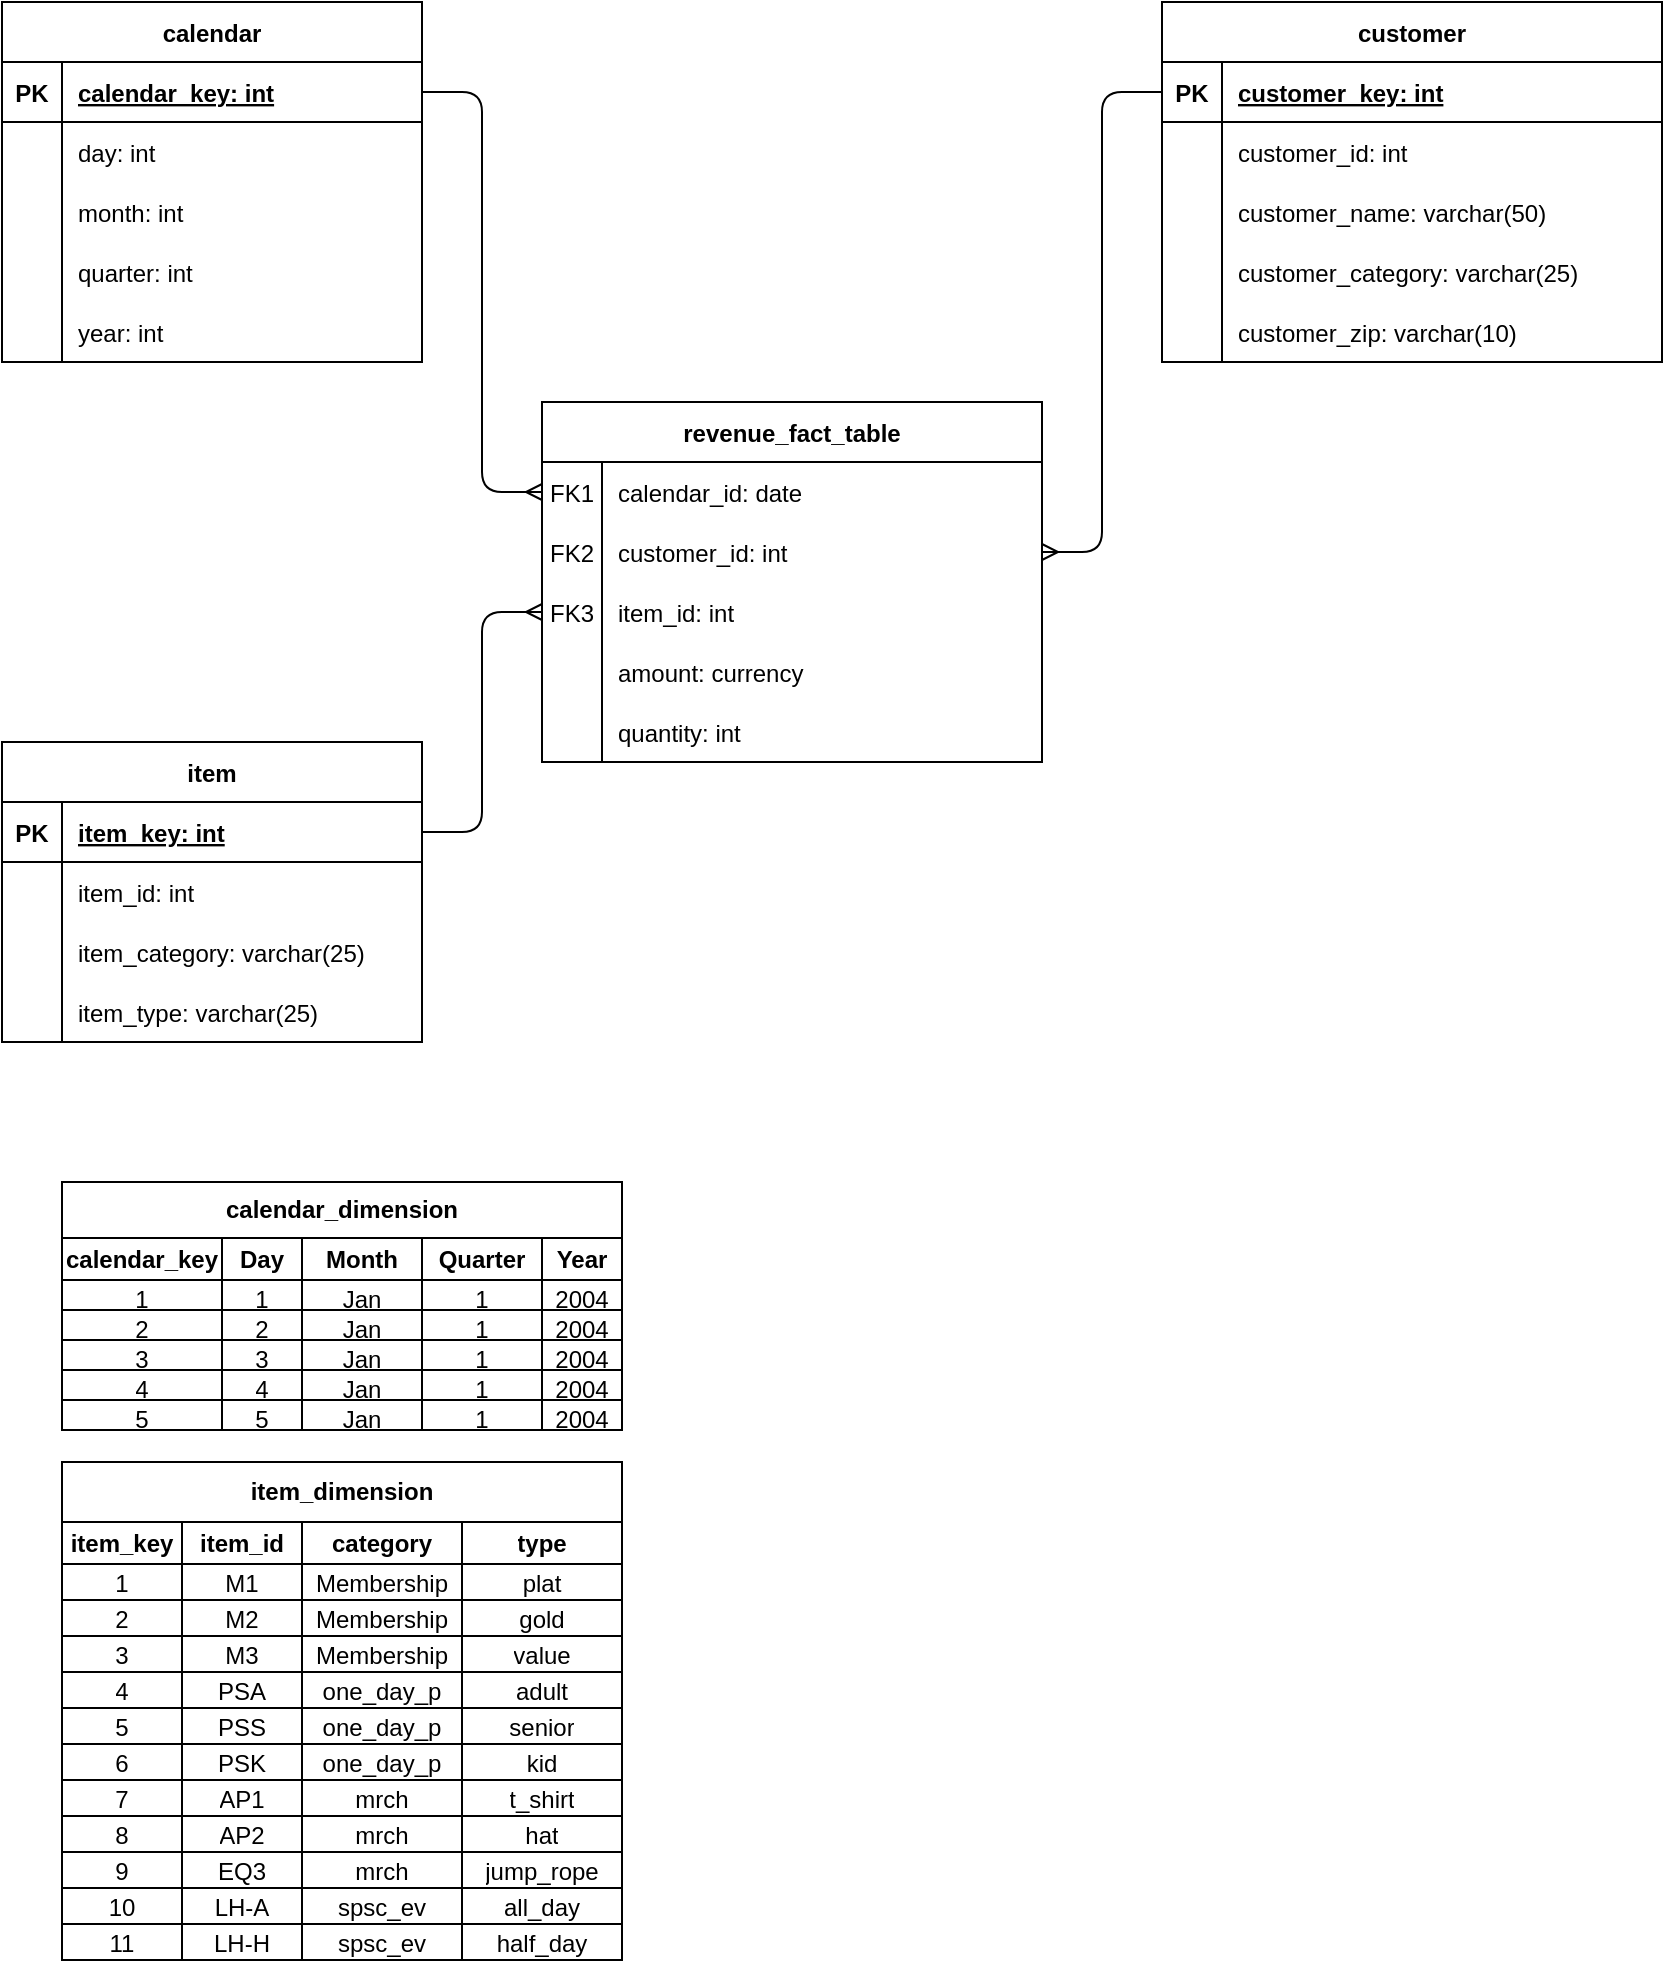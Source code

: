 <mxfile version="14.2.4" type="github">
  <diagram id="R2lEEEUBdFMjLlhIrx00" name="Page-1">
    <mxGraphModel dx="976" dy="736" grid="1" gridSize="10" guides="1" tooltips="1" connect="1" arrows="1" fold="1" page="1" pageScale="1" pageWidth="850" pageHeight="1100" math="0" shadow="0" extFonts="Permanent Marker^https://fonts.googleapis.com/css?family=Permanent+Marker">
      <root>
        <mxCell id="0" />
        <mxCell id="1" parent="0" />
        <mxCell id="C-vyLk0tnHw3VtMMgP7b-1" value="" style="edgeStyle=entityRelationEdgeStyle;endArrow=ERmany;startArrow=none;endFill=0;startFill=0;" parent="1" source="C-vyLk0tnHw3VtMMgP7b-24" target="C-vyLk0tnHw3VtMMgP7b-6" edge="1">
          <mxGeometry width="100" height="100" relative="1" as="geometry">
            <mxPoint x="340" y="560" as="sourcePoint" />
            <mxPoint x="440" y="460" as="targetPoint" />
          </mxGeometry>
        </mxCell>
        <mxCell id="C-vyLk0tnHw3VtMMgP7b-12" value="" style="edgeStyle=entityRelationEdgeStyle;endArrow=none;startArrow=ERmany;endFill=0;startFill=0;jumpStyle=none;exitX=0;exitY=0.5;exitDx=0;exitDy=0;" parent="1" source="1aMf6_IG_gIJGI_Doht3-7" target="C-vyLk0tnHw3VtMMgP7b-14" edge="1">
          <mxGeometry width="100" height="100" relative="1" as="geometry">
            <mxPoint x="140" y="550" as="sourcePoint" />
            <mxPoint x="135" y="170" as="targetPoint" />
          </mxGeometry>
        </mxCell>
        <mxCell id="C-vyLk0tnHw3VtMMgP7b-2" value="revenue_fact_table" style="shape=table;startSize=30;container=1;collapsible=1;childLayout=tableLayout;fixedRows=1;rowLines=0;fontStyle=1;align=center;resizeLast=1;" parent="1" vertex="1">
          <mxGeometry x="280" y="240" width="250" height="180" as="geometry">
            <mxRectangle x="250" y="400" width="140" height="30" as="alternateBounds" />
          </mxGeometry>
        </mxCell>
        <mxCell id="1aMf6_IG_gIJGI_Doht3-7" value="" style="shape=partialRectangle;collapsible=0;dropTarget=0;pointerEvents=0;fillColor=none;points=[[0,0.5],[1,0.5]];portConstraint=eastwest;top=0;left=0;right=0;bottom=0;" vertex="1" parent="C-vyLk0tnHw3VtMMgP7b-2">
          <mxGeometry y="30" width="250" height="30" as="geometry" />
        </mxCell>
        <mxCell id="1aMf6_IG_gIJGI_Doht3-8" value="FK1" style="shape=partialRectangle;overflow=hidden;connectable=0;fillColor=none;top=0;left=0;bottom=0;right=0;" vertex="1" parent="1aMf6_IG_gIJGI_Doht3-7">
          <mxGeometry width="30" height="30" as="geometry" />
        </mxCell>
        <mxCell id="1aMf6_IG_gIJGI_Doht3-9" value="calendar_id: date" style="shape=partialRectangle;overflow=hidden;connectable=0;fillColor=none;top=0;left=0;bottom=0;right=0;align=left;spacingLeft=6;" vertex="1" parent="1aMf6_IG_gIJGI_Doht3-7">
          <mxGeometry x="30" width="220" height="30" as="geometry" />
        </mxCell>
        <mxCell id="C-vyLk0tnHw3VtMMgP7b-6" value="" style="shape=partialRectangle;collapsible=0;dropTarget=0;pointerEvents=0;fillColor=none;points=[[0,0.5],[1,0.5]];portConstraint=eastwest;top=0;left=0;right=0;bottom=0;" parent="C-vyLk0tnHw3VtMMgP7b-2" vertex="1">
          <mxGeometry y="60" width="250" height="30" as="geometry" />
        </mxCell>
        <mxCell id="C-vyLk0tnHw3VtMMgP7b-7" value="FK2" style="shape=partialRectangle;overflow=hidden;connectable=0;fillColor=none;top=0;left=0;bottom=0;right=0;" parent="C-vyLk0tnHw3VtMMgP7b-6" vertex="1">
          <mxGeometry width="30" height="30" as="geometry" />
        </mxCell>
        <mxCell id="C-vyLk0tnHw3VtMMgP7b-8" value="customer_id: int" style="shape=partialRectangle;overflow=hidden;connectable=0;fillColor=none;top=0;left=0;bottom=0;right=0;align=left;spacingLeft=6;" parent="C-vyLk0tnHw3VtMMgP7b-6" vertex="1">
          <mxGeometry x="30" width="220" height="30" as="geometry" />
        </mxCell>
        <mxCell id="C-vyLk0tnHw3VtMMgP7b-9" value="" style="shape=partialRectangle;collapsible=0;dropTarget=0;pointerEvents=0;fillColor=none;points=[[0,0.5],[1,0.5]];portConstraint=eastwest;top=0;left=0;right=0;bottom=0;" parent="C-vyLk0tnHw3VtMMgP7b-2" vertex="1">
          <mxGeometry y="90" width="250" height="30" as="geometry" />
        </mxCell>
        <mxCell id="C-vyLk0tnHw3VtMMgP7b-10" value="FK3" style="shape=partialRectangle;overflow=hidden;connectable=0;fillColor=none;top=0;left=0;bottom=0;right=0;" parent="C-vyLk0tnHw3VtMMgP7b-9" vertex="1">
          <mxGeometry width="30" height="30" as="geometry" />
        </mxCell>
        <mxCell id="C-vyLk0tnHw3VtMMgP7b-11" value="item_id: int" style="shape=partialRectangle;overflow=hidden;connectable=0;fillColor=none;top=0;left=0;bottom=0;right=0;align=left;spacingLeft=6;" parent="C-vyLk0tnHw3VtMMgP7b-9" vertex="1">
          <mxGeometry x="30" width="220" height="30" as="geometry" />
        </mxCell>
        <mxCell id="1aMf6_IG_gIJGI_Doht3-10" value="" style="shape=partialRectangle;collapsible=0;dropTarget=0;pointerEvents=0;fillColor=none;points=[[0,0.5],[1,0.5]];portConstraint=eastwest;top=0;left=0;right=0;bottom=0;" vertex="1" parent="C-vyLk0tnHw3VtMMgP7b-2">
          <mxGeometry y="120" width="250" height="30" as="geometry" />
        </mxCell>
        <mxCell id="1aMf6_IG_gIJGI_Doht3-11" value=" " style="shape=partialRectangle;overflow=hidden;connectable=0;fillColor=none;top=0;left=0;bottom=0;right=0;" vertex="1" parent="1aMf6_IG_gIJGI_Doht3-10">
          <mxGeometry width="30" height="30" as="geometry" />
        </mxCell>
        <mxCell id="1aMf6_IG_gIJGI_Doht3-12" value="amount: currency" style="shape=partialRectangle;overflow=hidden;connectable=0;fillColor=none;top=0;left=0;bottom=0;right=0;align=left;spacingLeft=6;" vertex="1" parent="1aMf6_IG_gIJGI_Doht3-10">
          <mxGeometry x="30" width="220" height="30" as="geometry" />
        </mxCell>
        <mxCell id="1aMf6_IG_gIJGI_Doht3-14" value="" style="shape=partialRectangle;collapsible=0;dropTarget=0;pointerEvents=0;fillColor=none;points=[[0,0.5],[1,0.5]];portConstraint=eastwest;top=0;left=0;right=0;bottom=0;" vertex="1" parent="C-vyLk0tnHw3VtMMgP7b-2">
          <mxGeometry y="150" width="250" height="30" as="geometry" />
        </mxCell>
        <mxCell id="1aMf6_IG_gIJGI_Doht3-15" value=" " style="shape=partialRectangle;overflow=hidden;connectable=0;fillColor=none;top=0;left=0;bottom=0;right=0;" vertex="1" parent="1aMf6_IG_gIJGI_Doht3-14">
          <mxGeometry width="30" height="30" as="geometry" />
        </mxCell>
        <mxCell id="1aMf6_IG_gIJGI_Doht3-16" value="quantity: int" style="shape=partialRectangle;overflow=hidden;connectable=0;fillColor=none;top=0;left=0;bottom=0;right=0;align=left;spacingLeft=6;" vertex="1" parent="1aMf6_IG_gIJGI_Doht3-14">
          <mxGeometry x="30" width="220" height="30" as="geometry" />
        </mxCell>
        <mxCell id="C-vyLk0tnHw3VtMMgP7b-13" value="calendar" style="shape=table;startSize=30;container=1;collapsible=1;childLayout=tableLayout;fixedRows=1;rowLines=0;fontStyle=1;align=center;resizeLast=1;" parent="1" vertex="1">
          <mxGeometry x="10" y="40" width="210" height="180" as="geometry" />
        </mxCell>
        <mxCell id="C-vyLk0tnHw3VtMMgP7b-14" value="" style="shape=partialRectangle;collapsible=0;dropTarget=0;pointerEvents=0;fillColor=none;points=[[0,0.5],[1,0.5]];portConstraint=eastwest;top=0;left=0;right=0;bottom=1;" parent="C-vyLk0tnHw3VtMMgP7b-13" vertex="1">
          <mxGeometry y="30" width="210" height="30" as="geometry" />
        </mxCell>
        <mxCell id="C-vyLk0tnHw3VtMMgP7b-15" value="PK" style="shape=partialRectangle;overflow=hidden;connectable=0;fillColor=none;top=0;left=0;bottom=0;right=0;fontStyle=1;" parent="C-vyLk0tnHw3VtMMgP7b-14" vertex="1">
          <mxGeometry width="30" height="30" as="geometry" />
        </mxCell>
        <mxCell id="C-vyLk0tnHw3VtMMgP7b-16" value="calendar_key: int" style="shape=partialRectangle;overflow=hidden;connectable=0;fillColor=none;top=0;left=0;bottom=0;right=0;align=left;spacingLeft=6;fontStyle=5;" parent="C-vyLk0tnHw3VtMMgP7b-14" vertex="1">
          <mxGeometry x="30" width="180" height="30" as="geometry" />
        </mxCell>
        <mxCell id="C-vyLk0tnHw3VtMMgP7b-17" value="" style="shape=partialRectangle;collapsible=0;dropTarget=0;pointerEvents=0;fillColor=none;points=[[0,0.5],[1,0.5]];portConstraint=eastwest;top=0;left=0;right=0;bottom=0;" parent="C-vyLk0tnHw3VtMMgP7b-13" vertex="1">
          <mxGeometry y="60" width="210" height="30" as="geometry" />
        </mxCell>
        <mxCell id="C-vyLk0tnHw3VtMMgP7b-18" value="" style="shape=partialRectangle;overflow=hidden;connectable=0;fillColor=none;top=0;left=0;bottom=0;right=0;" parent="C-vyLk0tnHw3VtMMgP7b-17" vertex="1">
          <mxGeometry width="30" height="30" as="geometry" />
        </mxCell>
        <mxCell id="C-vyLk0tnHw3VtMMgP7b-19" value="day: int" style="shape=partialRectangle;overflow=hidden;connectable=0;fillColor=none;top=0;left=0;bottom=0;right=0;align=left;spacingLeft=6;" parent="C-vyLk0tnHw3VtMMgP7b-17" vertex="1">
          <mxGeometry x="30" width="180" height="30" as="geometry" />
        </mxCell>
        <mxCell id="1aMf6_IG_gIJGI_Doht3-38" value="" style="shape=partialRectangle;collapsible=0;dropTarget=0;pointerEvents=0;fillColor=none;points=[[0,0.5],[1,0.5]];portConstraint=eastwest;top=0;left=0;right=0;bottom=0;" vertex="1" parent="C-vyLk0tnHw3VtMMgP7b-13">
          <mxGeometry y="90" width="210" height="30" as="geometry" />
        </mxCell>
        <mxCell id="1aMf6_IG_gIJGI_Doht3-39" value="" style="shape=partialRectangle;overflow=hidden;connectable=0;fillColor=none;top=0;left=0;bottom=0;right=0;" vertex="1" parent="1aMf6_IG_gIJGI_Doht3-38">
          <mxGeometry width="30" height="30" as="geometry" />
        </mxCell>
        <mxCell id="1aMf6_IG_gIJGI_Doht3-40" value="month: int" style="shape=partialRectangle;overflow=hidden;connectable=0;fillColor=none;top=0;left=0;bottom=0;right=0;align=left;spacingLeft=6;" vertex="1" parent="1aMf6_IG_gIJGI_Doht3-38">
          <mxGeometry x="30" width="180" height="30" as="geometry" />
        </mxCell>
        <mxCell id="1aMf6_IG_gIJGI_Doht3-35" value="" style="shape=partialRectangle;collapsible=0;dropTarget=0;pointerEvents=0;fillColor=none;points=[[0,0.5],[1,0.5]];portConstraint=eastwest;top=0;left=0;right=0;bottom=0;" vertex="1" parent="C-vyLk0tnHw3VtMMgP7b-13">
          <mxGeometry y="120" width="210" height="30" as="geometry" />
        </mxCell>
        <mxCell id="1aMf6_IG_gIJGI_Doht3-36" value="" style="shape=partialRectangle;overflow=hidden;connectable=0;fillColor=none;top=0;left=0;bottom=0;right=0;" vertex="1" parent="1aMf6_IG_gIJGI_Doht3-35">
          <mxGeometry width="30" height="30" as="geometry" />
        </mxCell>
        <mxCell id="1aMf6_IG_gIJGI_Doht3-37" value="quarter: int" style="shape=partialRectangle;overflow=hidden;connectable=0;fillColor=none;top=0;left=0;bottom=0;right=0;align=left;spacingLeft=6;" vertex="1" parent="1aMf6_IG_gIJGI_Doht3-35">
          <mxGeometry x="30" width="180" height="30" as="geometry" />
        </mxCell>
        <mxCell id="C-vyLk0tnHw3VtMMgP7b-20" value="" style="shape=partialRectangle;collapsible=0;dropTarget=0;pointerEvents=0;fillColor=none;points=[[0,0.5],[1,0.5]];portConstraint=eastwest;top=0;left=0;right=0;bottom=0;" parent="C-vyLk0tnHw3VtMMgP7b-13" vertex="1">
          <mxGeometry y="150" width="210" height="30" as="geometry" />
        </mxCell>
        <mxCell id="C-vyLk0tnHw3VtMMgP7b-21" value="" style="shape=partialRectangle;overflow=hidden;connectable=0;fillColor=none;top=0;left=0;bottom=0;right=0;" parent="C-vyLk0tnHw3VtMMgP7b-20" vertex="1">
          <mxGeometry width="30" height="30" as="geometry" />
        </mxCell>
        <mxCell id="C-vyLk0tnHw3VtMMgP7b-22" value="year: int" style="shape=partialRectangle;overflow=hidden;connectable=0;fillColor=none;top=0;left=0;bottom=0;right=0;align=left;spacingLeft=6;" parent="C-vyLk0tnHw3VtMMgP7b-20" vertex="1">
          <mxGeometry x="30" width="180" height="30" as="geometry" />
        </mxCell>
        <mxCell id="C-vyLk0tnHw3VtMMgP7b-23" value="customer" style="shape=table;startSize=30;container=1;collapsible=1;childLayout=tableLayout;fixedRows=1;rowLines=0;fontStyle=1;align=center;resizeLast=1;" parent="1" vertex="1">
          <mxGeometry x="590" y="40" width="250" height="180" as="geometry" />
        </mxCell>
        <mxCell id="C-vyLk0tnHw3VtMMgP7b-24" value="" style="shape=partialRectangle;collapsible=0;dropTarget=0;pointerEvents=0;fillColor=none;points=[[0,0.5],[1,0.5]];portConstraint=eastwest;top=0;left=0;right=0;bottom=1;" parent="C-vyLk0tnHw3VtMMgP7b-23" vertex="1">
          <mxGeometry y="30" width="250" height="30" as="geometry" />
        </mxCell>
        <mxCell id="C-vyLk0tnHw3VtMMgP7b-25" value="PK" style="shape=partialRectangle;overflow=hidden;connectable=0;fillColor=none;top=0;left=0;bottom=0;right=0;fontStyle=1;" parent="C-vyLk0tnHw3VtMMgP7b-24" vertex="1">
          <mxGeometry width="30" height="30" as="geometry" />
        </mxCell>
        <mxCell id="C-vyLk0tnHw3VtMMgP7b-26" value="customer_key: int " style="shape=partialRectangle;overflow=hidden;connectable=0;fillColor=none;top=0;left=0;bottom=0;right=0;align=left;spacingLeft=6;fontStyle=5;" parent="C-vyLk0tnHw3VtMMgP7b-24" vertex="1">
          <mxGeometry x="30" width="220" height="30" as="geometry" />
        </mxCell>
        <mxCell id="C-vyLk0tnHw3VtMMgP7b-27" value="" style="shape=partialRectangle;collapsible=0;dropTarget=0;pointerEvents=0;fillColor=none;points=[[0,0.5],[1,0.5]];portConstraint=eastwest;top=0;left=0;right=0;bottom=0;" parent="C-vyLk0tnHw3VtMMgP7b-23" vertex="1">
          <mxGeometry y="60" width="250" height="30" as="geometry" />
        </mxCell>
        <mxCell id="C-vyLk0tnHw3VtMMgP7b-28" value="" style="shape=partialRectangle;overflow=hidden;connectable=0;fillColor=none;top=0;left=0;bottom=0;right=0;" parent="C-vyLk0tnHw3VtMMgP7b-27" vertex="1">
          <mxGeometry width="30" height="30" as="geometry" />
        </mxCell>
        <mxCell id="C-vyLk0tnHw3VtMMgP7b-29" value="customer_id: int" style="shape=partialRectangle;overflow=hidden;connectable=0;fillColor=none;top=0;left=0;bottom=0;right=0;align=left;spacingLeft=6;" parent="C-vyLk0tnHw3VtMMgP7b-27" vertex="1">
          <mxGeometry x="30" width="220" height="30" as="geometry" />
        </mxCell>
        <mxCell id="1aMf6_IG_gIJGI_Doht3-20" value="" style="shape=partialRectangle;collapsible=0;dropTarget=0;pointerEvents=0;fillColor=none;points=[[0,0.5],[1,0.5]];portConstraint=eastwest;top=0;left=0;right=0;bottom=0;" vertex="1" parent="C-vyLk0tnHw3VtMMgP7b-23">
          <mxGeometry y="90" width="250" height="30" as="geometry" />
        </mxCell>
        <mxCell id="1aMf6_IG_gIJGI_Doht3-21" value="" style="shape=partialRectangle;overflow=hidden;connectable=0;fillColor=none;top=0;left=0;bottom=0;right=0;" vertex="1" parent="1aMf6_IG_gIJGI_Doht3-20">
          <mxGeometry width="30" height="30" as="geometry" />
        </mxCell>
        <mxCell id="1aMf6_IG_gIJGI_Doht3-22" value="customer_name: varchar(50)" style="shape=partialRectangle;overflow=hidden;connectable=0;fillColor=none;top=0;left=0;bottom=0;right=0;align=left;spacingLeft=6;" vertex="1" parent="1aMf6_IG_gIJGI_Doht3-20">
          <mxGeometry x="30" width="220" height="30" as="geometry" />
        </mxCell>
        <mxCell id="1aMf6_IG_gIJGI_Doht3-17" value="" style="shape=partialRectangle;collapsible=0;dropTarget=0;pointerEvents=0;fillColor=none;points=[[0,0.5],[1,0.5]];portConstraint=eastwest;top=0;left=0;right=0;bottom=0;" vertex="1" parent="C-vyLk0tnHw3VtMMgP7b-23">
          <mxGeometry y="120" width="250" height="30" as="geometry" />
        </mxCell>
        <mxCell id="1aMf6_IG_gIJGI_Doht3-18" value="" style="shape=partialRectangle;overflow=hidden;connectable=0;fillColor=none;top=0;left=0;bottom=0;right=0;" vertex="1" parent="1aMf6_IG_gIJGI_Doht3-17">
          <mxGeometry width="30" height="30" as="geometry" />
        </mxCell>
        <mxCell id="1aMf6_IG_gIJGI_Doht3-19" value="customer_category: varchar(25)" style="shape=partialRectangle;overflow=hidden;connectable=0;fillColor=none;top=0;left=0;bottom=0;right=0;align=left;spacingLeft=6;" vertex="1" parent="1aMf6_IG_gIJGI_Doht3-17">
          <mxGeometry x="30" width="220" height="30" as="geometry" />
        </mxCell>
        <mxCell id="1aMf6_IG_gIJGI_Doht3-23" value="" style="shape=partialRectangle;collapsible=0;dropTarget=0;pointerEvents=0;fillColor=none;points=[[0,0.5],[1,0.5]];portConstraint=eastwest;top=0;left=0;right=0;bottom=0;" vertex="1" parent="C-vyLk0tnHw3VtMMgP7b-23">
          <mxGeometry y="150" width="250" height="30" as="geometry" />
        </mxCell>
        <mxCell id="1aMf6_IG_gIJGI_Doht3-24" value="" style="shape=partialRectangle;overflow=hidden;connectable=0;fillColor=none;top=0;left=0;bottom=0;right=0;" vertex="1" parent="1aMf6_IG_gIJGI_Doht3-23">
          <mxGeometry width="30" height="30" as="geometry" />
        </mxCell>
        <mxCell id="1aMf6_IG_gIJGI_Doht3-25" value="customer_zip: varchar(10)" style="shape=partialRectangle;overflow=hidden;connectable=0;fillColor=none;top=0;left=0;bottom=0;right=0;align=left;spacingLeft=6;" vertex="1" parent="1aMf6_IG_gIJGI_Doht3-23">
          <mxGeometry x="30" width="220" height="30" as="geometry" />
        </mxCell>
        <mxCell id="1aMf6_IG_gIJGI_Doht3-41" value="item" style="shape=table;startSize=30;container=1;collapsible=1;childLayout=tableLayout;fixedRows=1;rowLines=0;fontStyle=1;align=center;resizeLast=1;" vertex="1" parent="1">
          <mxGeometry x="10" y="410" width="210" height="150" as="geometry" />
        </mxCell>
        <mxCell id="1aMf6_IG_gIJGI_Doht3-42" value="" style="shape=partialRectangle;collapsible=0;dropTarget=0;pointerEvents=0;fillColor=none;points=[[0,0.5],[1,0.5]];portConstraint=eastwest;top=0;left=0;right=0;bottom=1;" vertex="1" parent="1aMf6_IG_gIJGI_Doht3-41">
          <mxGeometry y="30" width="210" height="30" as="geometry" />
        </mxCell>
        <mxCell id="1aMf6_IG_gIJGI_Doht3-43" value="PK" style="shape=partialRectangle;overflow=hidden;connectable=0;fillColor=none;top=0;left=0;bottom=0;right=0;fontStyle=1;" vertex="1" parent="1aMf6_IG_gIJGI_Doht3-42">
          <mxGeometry width="30" height="30" as="geometry" />
        </mxCell>
        <mxCell id="1aMf6_IG_gIJGI_Doht3-44" value="item_key: int" style="shape=partialRectangle;overflow=hidden;connectable=0;fillColor=none;top=0;left=0;bottom=0;right=0;align=left;spacingLeft=6;fontStyle=5;" vertex="1" parent="1aMf6_IG_gIJGI_Doht3-42">
          <mxGeometry x="30" width="180" height="30" as="geometry" />
        </mxCell>
        <mxCell id="1aMf6_IG_gIJGI_Doht3-45" value="" style="shape=partialRectangle;collapsible=0;dropTarget=0;pointerEvents=0;fillColor=none;points=[[0,0.5],[1,0.5]];portConstraint=eastwest;top=0;left=0;right=0;bottom=0;" vertex="1" parent="1aMf6_IG_gIJGI_Doht3-41">
          <mxGeometry y="60" width="210" height="30" as="geometry" />
        </mxCell>
        <mxCell id="1aMf6_IG_gIJGI_Doht3-46" value="" style="shape=partialRectangle;overflow=hidden;connectable=0;fillColor=none;top=0;left=0;bottom=0;right=0;" vertex="1" parent="1aMf6_IG_gIJGI_Doht3-45">
          <mxGeometry width="30" height="30" as="geometry" />
        </mxCell>
        <mxCell id="1aMf6_IG_gIJGI_Doht3-47" value="item_id: int" style="shape=partialRectangle;overflow=hidden;connectable=0;fillColor=none;top=0;left=0;bottom=0;right=0;align=left;spacingLeft=6;" vertex="1" parent="1aMf6_IG_gIJGI_Doht3-45">
          <mxGeometry x="30" width="180" height="30" as="geometry" />
        </mxCell>
        <mxCell id="1aMf6_IG_gIJGI_Doht3-48" value="" style="shape=partialRectangle;collapsible=0;dropTarget=0;pointerEvents=0;fillColor=none;points=[[0,0.5],[1,0.5]];portConstraint=eastwest;top=0;left=0;right=0;bottom=0;" vertex="1" parent="1aMf6_IG_gIJGI_Doht3-41">
          <mxGeometry y="90" width="210" height="30" as="geometry" />
        </mxCell>
        <mxCell id="1aMf6_IG_gIJGI_Doht3-49" value="" style="shape=partialRectangle;overflow=hidden;connectable=0;fillColor=none;top=0;left=0;bottom=0;right=0;" vertex="1" parent="1aMf6_IG_gIJGI_Doht3-48">
          <mxGeometry width="30" height="30" as="geometry" />
        </mxCell>
        <mxCell id="1aMf6_IG_gIJGI_Doht3-50" value="item_category: varchar(25)" style="shape=partialRectangle;overflow=hidden;connectable=0;fillColor=none;top=0;left=0;bottom=0;right=0;align=left;spacingLeft=6;" vertex="1" parent="1aMf6_IG_gIJGI_Doht3-48">
          <mxGeometry x="30" width="180" height="30" as="geometry" />
        </mxCell>
        <mxCell id="1aMf6_IG_gIJGI_Doht3-51" value="" style="shape=partialRectangle;collapsible=0;dropTarget=0;pointerEvents=0;fillColor=none;points=[[0,0.5],[1,0.5]];portConstraint=eastwest;top=0;left=0;right=0;bottom=0;" vertex="1" parent="1aMf6_IG_gIJGI_Doht3-41">
          <mxGeometry y="120" width="210" height="30" as="geometry" />
        </mxCell>
        <mxCell id="1aMf6_IG_gIJGI_Doht3-52" value="" style="shape=partialRectangle;overflow=hidden;connectable=0;fillColor=none;top=0;left=0;bottom=0;right=0;" vertex="1" parent="1aMf6_IG_gIJGI_Doht3-51">
          <mxGeometry width="30" height="30" as="geometry" />
        </mxCell>
        <mxCell id="1aMf6_IG_gIJGI_Doht3-53" value="item_type: varchar(25)" style="shape=partialRectangle;overflow=hidden;connectable=0;fillColor=none;top=0;left=0;bottom=0;right=0;align=left;spacingLeft=6;" vertex="1" parent="1aMf6_IG_gIJGI_Doht3-51">
          <mxGeometry x="30" width="180" height="30" as="geometry" />
        </mxCell>
        <mxCell id="1aMf6_IG_gIJGI_Doht3-57" value="" style="edgeStyle=entityRelationEdgeStyle;endArrow=none;startArrow=ERmany;endFill=0;startFill=0;jumpStyle=none;exitX=0;exitY=0.5;exitDx=0;exitDy=0;entryX=1;entryY=0.5;entryDx=0;entryDy=0;" edge="1" parent="1" source="C-vyLk0tnHw3VtMMgP7b-9" target="1aMf6_IG_gIJGI_Doht3-42">
          <mxGeometry width="100" height="100" relative="1" as="geometry">
            <mxPoint x="290" y="295" as="sourcePoint" />
            <mxPoint x="230" y="95" as="targetPoint" />
          </mxGeometry>
        </mxCell>
        <mxCell id="1aMf6_IG_gIJGI_Doht3-58" value="calendar_dimension" style="shape=table;html=1;whiteSpace=wrap;startSize=28;container=1;collapsible=0;childLayout=tableLayout;fontStyle=1;align=center;resizeLast=1;autosize=1;fixedRows=1;resizeLastRow=1;resizeWidth=1;resizeHeight=1;" vertex="1" parent="1">
          <mxGeometry x="40" y="630" width="280" height="124" as="geometry" />
        </mxCell>
        <mxCell id="1aMf6_IG_gIJGI_Doht3-59" value="" style="shape=partialRectangle;html=1;whiteSpace=wrap;collapsible=0;dropTarget=0;pointerEvents=0;fillColor=none;top=0;left=0;bottom=0;right=0;points=[[0,0.5],[1,0.5]];portConstraint=eastwest;" vertex="1" parent="1aMf6_IG_gIJGI_Doht3-58">
          <mxGeometry y="28" width="280" height="21" as="geometry" />
        </mxCell>
        <mxCell id="1aMf6_IG_gIJGI_Doht3-60" value="&lt;div&gt;calendar_key&lt;/div&gt;" style="shape=partialRectangle;html=1;whiteSpace=wrap;connectable=0;fillColor=none;top=0;left=0;bottom=0;right=0;overflow=hidden;resizeWidth=1;fontStyle=1" vertex="1" parent="1aMf6_IG_gIJGI_Doht3-59">
          <mxGeometry width="80" height="21" as="geometry" />
        </mxCell>
        <mxCell id="1aMf6_IG_gIJGI_Doht3-61" value="Day" style="shape=partialRectangle;html=1;whiteSpace=wrap;connectable=0;fillColor=none;top=0;left=0;bottom=0;right=0;overflow=hidden;fontStyle=1" vertex="1" parent="1aMf6_IG_gIJGI_Doht3-59">
          <mxGeometry x="80" width="40" height="21" as="geometry" />
        </mxCell>
        <mxCell id="1aMf6_IG_gIJGI_Doht3-62" value="Month" style="shape=partialRectangle;html=1;whiteSpace=wrap;connectable=0;fillColor=none;top=0;left=0;bottom=0;right=0;overflow=hidden;fontStyle=1" vertex="1" parent="1aMf6_IG_gIJGI_Doht3-59">
          <mxGeometry x="120" width="60" height="21" as="geometry" />
        </mxCell>
        <mxCell id="1aMf6_IG_gIJGI_Doht3-226" value="Quarter" style="shape=partialRectangle;html=1;whiteSpace=wrap;connectable=0;fillColor=none;top=0;left=0;bottom=0;right=0;overflow=hidden;fontStyle=1" vertex="1" parent="1aMf6_IG_gIJGI_Doht3-59">
          <mxGeometry x="180" width="60" height="21" as="geometry" />
        </mxCell>
        <mxCell id="1aMf6_IG_gIJGI_Doht3-231" value="Year" style="shape=partialRectangle;html=1;whiteSpace=wrap;connectable=0;fillColor=none;top=0;left=0;bottom=0;right=0;overflow=hidden;fontStyle=1" vertex="1" parent="1aMf6_IG_gIJGI_Doht3-59">
          <mxGeometry x="240" width="40" height="21" as="geometry" />
        </mxCell>
        <mxCell id="1aMf6_IG_gIJGI_Doht3-130" value="" style="shape=partialRectangle;html=1;whiteSpace=wrap;collapsible=0;dropTarget=0;pointerEvents=0;fillColor=none;top=0;left=0;bottom=0;right=0;points=[[0,0.5],[1,0.5]];portConstraint=eastwest;" vertex="1" parent="1aMf6_IG_gIJGI_Doht3-58">
          <mxGeometry y="49" width="280" height="15" as="geometry" />
        </mxCell>
        <mxCell id="1aMf6_IG_gIJGI_Doht3-131" value="1" style="shape=partialRectangle;html=1;whiteSpace=wrap;connectable=0;fillColor=none;top=0;left=0;bottom=0;right=0;overflow=hidden;" vertex="1" parent="1aMf6_IG_gIJGI_Doht3-130">
          <mxGeometry width="80" height="15" as="geometry" />
        </mxCell>
        <mxCell id="1aMf6_IG_gIJGI_Doht3-132" value="1" style="shape=partialRectangle;html=1;whiteSpace=wrap;connectable=0;fillColor=none;top=0;left=0;bottom=0;right=0;overflow=hidden;" vertex="1" parent="1aMf6_IG_gIJGI_Doht3-130">
          <mxGeometry x="80" width="40" height="15" as="geometry" />
        </mxCell>
        <mxCell id="1aMf6_IG_gIJGI_Doht3-133" value="Jan" style="shape=partialRectangle;html=1;whiteSpace=wrap;connectable=0;fillColor=none;top=0;left=0;bottom=0;right=0;overflow=hidden;" vertex="1" parent="1aMf6_IG_gIJGI_Doht3-130">
          <mxGeometry x="120" width="60" height="15" as="geometry" />
        </mxCell>
        <mxCell id="1aMf6_IG_gIJGI_Doht3-227" value="1" style="shape=partialRectangle;html=1;whiteSpace=wrap;connectable=0;fillColor=none;top=0;left=0;bottom=0;right=0;overflow=hidden;" vertex="1" parent="1aMf6_IG_gIJGI_Doht3-130">
          <mxGeometry x="180" width="60" height="15" as="geometry" />
        </mxCell>
        <mxCell id="1aMf6_IG_gIJGI_Doht3-232" value="2004" style="shape=partialRectangle;html=1;whiteSpace=wrap;connectable=0;fillColor=none;top=0;left=0;bottom=0;right=0;overflow=hidden;" vertex="1" parent="1aMf6_IG_gIJGI_Doht3-130">
          <mxGeometry x="240" width="40" height="15" as="geometry" />
        </mxCell>
        <mxCell id="1aMf6_IG_gIJGI_Doht3-71" value="" style="shape=partialRectangle;html=1;whiteSpace=wrap;collapsible=0;dropTarget=0;pointerEvents=0;fillColor=none;top=0;left=0;bottom=0;right=0;points=[[0,0.5],[1,0.5]];portConstraint=eastwest;" vertex="1" parent="1aMf6_IG_gIJGI_Doht3-58">
          <mxGeometry y="64" width="280" height="15" as="geometry" />
        </mxCell>
        <mxCell id="1aMf6_IG_gIJGI_Doht3-72" value="2" style="shape=partialRectangle;html=1;whiteSpace=wrap;connectable=0;fillColor=none;top=0;left=0;bottom=0;right=0;overflow=hidden;" vertex="1" parent="1aMf6_IG_gIJGI_Doht3-71">
          <mxGeometry width="80" height="15" as="geometry" />
        </mxCell>
        <mxCell id="1aMf6_IG_gIJGI_Doht3-73" value="2" style="shape=partialRectangle;html=1;whiteSpace=wrap;connectable=0;fillColor=none;top=0;left=0;bottom=0;right=0;overflow=hidden;" vertex="1" parent="1aMf6_IG_gIJGI_Doht3-71">
          <mxGeometry x="80" width="40" height="15" as="geometry" />
        </mxCell>
        <mxCell id="1aMf6_IG_gIJGI_Doht3-74" value="Jan" style="shape=partialRectangle;html=1;whiteSpace=wrap;connectable=0;fillColor=none;top=0;left=0;bottom=0;right=0;overflow=hidden;" vertex="1" parent="1aMf6_IG_gIJGI_Doht3-71">
          <mxGeometry x="120" width="60" height="15" as="geometry" />
        </mxCell>
        <mxCell id="1aMf6_IG_gIJGI_Doht3-228" value="1" style="shape=partialRectangle;html=1;whiteSpace=wrap;connectable=0;fillColor=none;top=0;left=0;bottom=0;right=0;overflow=hidden;" vertex="1" parent="1aMf6_IG_gIJGI_Doht3-71">
          <mxGeometry x="180" width="60" height="15" as="geometry" />
        </mxCell>
        <mxCell id="1aMf6_IG_gIJGI_Doht3-233" value="2004" style="shape=partialRectangle;html=1;whiteSpace=wrap;connectable=0;fillColor=none;top=0;left=0;bottom=0;right=0;overflow=hidden;" vertex="1" parent="1aMf6_IG_gIJGI_Doht3-71">
          <mxGeometry x="240" width="40" height="15" as="geometry" />
        </mxCell>
        <mxCell id="1aMf6_IG_gIJGI_Doht3-63" value="" style="shape=partialRectangle;html=1;whiteSpace=wrap;collapsible=0;dropTarget=0;pointerEvents=0;fillColor=none;top=0;left=0;bottom=0;right=0;points=[[0,0.5],[1,0.5]];portConstraint=eastwest;" vertex="1" parent="1aMf6_IG_gIJGI_Doht3-58">
          <mxGeometry y="79" width="280" height="15" as="geometry" />
        </mxCell>
        <mxCell id="1aMf6_IG_gIJGI_Doht3-64" value="3" style="shape=partialRectangle;html=1;whiteSpace=wrap;connectable=0;fillColor=none;top=0;left=0;bottom=0;right=0;overflow=hidden;" vertex="1" parent="1aMf6_IG_gIJGI_Doht3-63">
          <mxGeometry width="80" height="15" as="geometry" />
        </mxCell>
        <mxCell id="1aMf6_IG_gIJGI_Doht3-65" value="3" style="shape=partialRectangle;html=1;whiteSpace=wrap;connectable=0;fillColor=none;top=0;left=0;bottom=0;right=0;overflow=hidden;" vertex="1" parent="1aMf6_IG_gIJGI_Doht3-63">
          <mxGeometry x="80" width="40" height="15" as="geometry" />
        </mxCell>
        <mxCell id="1aMf6_IG_gIJGI_Doht3-66" value="Jan" style="shape=partialRectangle;html=1;whiteSpace=wrap;connectable=0;fillColor=none;top=0;left=0;bottom=0;right=0;overflow=hidden;" vertex="1" parent="1aMf6_IG_gIJGI_Doht3-63">
          <mxGeometry x="120" width="60" height="15" as="geometry" />
        </mxCell>
        <mxCell id="1aMf6_IG_gIJGI_Doht3-229" value="1" style="shape=partialRectangle;html=1;whiteSpace=wrap;connectable=0;fillColor=none;top=0;left=0;bottom=0;right=0;overflow=hidden;" vertex="1" parent="1aMf6_IG_gIJGI_Doht3-63">
          <mxGeometry x="180" width="60" height="15" as="geometry" />
        </mxCell>
        <mxCell id="1aMf6_IG_gIJGI_Doht3-234" value="2004" style="shape=partialRectangle;html=1;whiteSpace=wrap;connectable=0;fillColor=none;top=0;left=0;bottom=0;right=0;overflow=hidden;" vertex="1" parent="1aMf6_IG_gIJGI_Doht3-63">
          <mxGeometry x="240" width="40" height="15" as="geometry" />
        </mxCell>
        <mxCell id="1aMf6_IG_gIJGI_Doht3-67" value="" style="shape=partialRectangle;html=1;whiteSpace=wrap;collapsible=0;dropTarget=0;pointerEvents=0;fillColor=none;top=0;left=0;bottom=0;right=0;points=[[0,0.5],[1,0.5]];portConstraint=eastwest;" vertex="1" parent="1aMf6_IG_gIJGI_Doht3-58">
          <mxGeometry y="94" width="280" height="15" as="geometry" />
        </mxCell>
        <mxCell id="1aMf6_IG_gIJGI_Doht3-68" value="4" style="shape=partialRectangle;html=1;whiteSpace=wrap;connectable=0;fillColor=none;top=0;left=0;bottom=0;right=0;overflow=hidden;" vertex="1" parent="1aMf6_IG_gIJGI_Doht3-67">
          <mxGeometry width="80" height="15" as="geometry" />
        </mxCell>
        <mxCell id="1aMf6_IG_gIJGI_Doht3-69" value="4" style="shape=partialRectangle;html=1;whiteSpace=wrap;connectable=0;fillColor=none;top=0;left=0;bottom=0;right=0;overflow=hidden;" vertex="1" parent="1aMf6_IG_gIJGI_Doht3-67">
          <mxGeometry x="80" width="40" height="15" as="geometry" />
        </mxCell>
        <mxCell id="1aMf6_IG_gIJGI_Doht3-70" value="Jan" style="shape=partialRectangle;html=1;whiteSpace=wrap;connectable=0;fillColor=none;top=0;left=0;bottom=0;right=0;overflow=hidden;" vertex="1" parent="1aMf6_IG_gIJGI_Doht3-67">
          <mxGeometry x="120" width="60" height="15" as="geometry" />
        </mxCell>
        <mxCell id="1aMf6_IG_gIJGI_Doht3-230" value="1" style="shape=partialRectangle;html=1;whiteSpace=wrap;connectable=0;fillColor=none;top=0;left=0;bottom=0;right=0;overflow=hidden;" vertex="1" parent="1aMf6_IG_gIJGI_Doht3-67">
          <mxGeometry x="180" width="60" height="15" as="geometry" />
        </mxCell>
        <mxCell id="1aMf6_IG_gIJGI_Doht3-235" value="2004" style="shape=partialRectangle;html=1;whiteSpace=wrap;connectable=0;fillColor=none;top=0;left=0;bottom=0;right=0;overflow=hidden;" vertex="1" parent="1aMf6_IG_gIJGI_Doht3-67">
          <mxGeometry x="240" width="40" height="15" as="geometry" />
        </mxCell>
        <mxCell id="1aMf6_IG_gIJGI_Doht3-236" style="shape=partialRectangle;html=1;whiteSpace=wrap;collapsible=0;dropTarget=0;pointerEvents=0;fillColor=none;top=0;left=0;bottom=0;right=0;points=[[0,0.5],[1,0.5]];portConstraint=eastwest;" vertex="1" parent="1aMf6_IG_gIJGI_Doht3-58">
          <mxGeometry y="109" width="280" height="15" as="geometry" />
        </mxCell>
        <mxCell id="1aMf6_IG_gIJGI_Doht3-237" value="5" style="shape=partialRectangle;html=1;whiteSpace=wrap;connectable=0;fillColor=none;top=0;left=0;bottom=0;right=0;overflow=hidden;" vertex="1" parent="1aMf6_IG_gIJGI_Doht3-236">
          <mxGeometry width="80" height="15" as="geometry" />
        </mxCell>
        <mxCell id="1aMf6_IG_gIJGI_Doht3-238" value="5" style="shape=partialRectangle;html=1;whiteSpace=wrap;connectable=0;fillColor=none;top=0;left=0;bottom=0;right=0;overflow=hidden;" vertex="1" parent="1aMf6_IG_gIJGI_Doht3-236">
          <mxGeometry x="80" width="40" height="15" as="geometry" />
        </mxCell>
        <mxCell id="1aMf6_IG_gIJGI_Doht3-239" value="Jan" style="shape=partialRectangle;html=1;whiteSpace=wrap;connectable=0;fillColor=none;top=0;left=0;bottom=0;right=0;overflow=hidden;" vertex="1" parent="1aMf6_IG_gIJGI_Doht3-236">
          <mxGeometry x="120" width="60" height="15" as="geometry" />
        </mxCell>
        <mxCell id="1aMf6_IG_gIJGI_Doht3-240" value="1" style="shape=partialRectangle;html=1;whiteSpace=wrap;connectable=0;fillColor=none;top=0;left=0;bottom=0;right=0;overflow=hidden;" vertex="1" parent="1aMf6_IG_gIJGI_Doht3-236">
          <mxGeometry x="180" width="60" height="15" as="geometry" />
        </mxCell>
        <mxCell id="1aMf6_IG_gIJGI_Doht3-241" value="2004" style="shape=partialRectangle;html=1;whiteSpace=wrap;connectable=0;fillColor=none;top=0;left=0;bottom=0;right=0;overflow=hidden;" vertex="1" parent="1aMf6_IG_gIJGI_Doht3-236">
          <mxGeometry x="240" width="40" height="15" as="geometry" />
        </mxCell>
        <mxCell id="1aMf6_IG_gIJGI_Doht3-257" value="item_dimension" style="shape=table;html=1;whiteSpace=wrap;startSize=30;container=1;collapsible=0;childLayout=tableLayout;fontStyle=1;align=center;" vertex="1" parent="1">
          <mxGeometry x="40" y="770" width="280" height="249" as="geometry" />
        </mxCell>
        <mxCell id="1aMf6_IG_gIJGI_Doht3-308" style="shape=partialRectangle;html=1;whiteSpace=wrap;collapsible=0;dropTarget=0;pointerEvents=0;fillColor=none;top=0;left=0;bottom=0;right=0;points=[[0,0.5],[1,0.5]];portConstraint=eastwest;" vertex="1" parent="1aMf6_IG_gIJGI_Doht3-257">
          <mxGeometry y="30" width="280" height="21" as="geometry" />
        </mxCell>
        <mxCell id="1aMf6_IG_gIJGI_Doht3-309" value="item_key" style="shape=partialRectangle;html=1;whiteSpace=wrap;connectable=0;fillColor=none;top=0;left=0;bottom=0;right=0;overflow=hidden;fontStyle=1" vertex="1" parent="1aMf6_IG_gIJGI_Doht3-308">
          <mxGeometry width="60" height="21" as="geometry" />
        </mxCell>
        <mxCell id="1aMf6_IG_gIJGI_Doht3-310" value="item_id" style="shape=partialRectangle;html=1;whiteSpace=wrap;connectable=0;fillColor=none;top=0;left=0;bottom=0;right=0;overflow=hidden;fontStyle=1" vertex="1" parent="1aMf6_IG_gIJGI_Doht3-308">
          <mxGeometry x="60" width="60" height="21" as="geometry" />
        </mxCell>
        <mxCell id="1aMf6_IG_gIJGI_Doht3-311" value="category" style="shape=partialRectangle;html=1;whiteSpace=wrap;connectable=0;fillColor=none;top=0;left=0;bottom=0;right=0;overflow=hidden;fontStyle=1" vertex="1" parent="1aMf6_IG_gIJGI_Doht3-308">
          <mxGeometry x="120" width="80" height="21" as="geometry" />
        </mxCell>
        <mxCell id="1aMf6_IG_gIJGI_Doht3-312" value="type" style="shape=partialRectangle;html=1;whiteSpace=wrap;connectable=0;fillColor=none;top=0;left=0;bottom=0;right=0;overflow=hidden;fontStyle=1" vertex="1" parent="1aMf6_IG_gIJGI_Doht3-308">
          <mxGeometry x="200" width="80" height="21" as="geometry" />
        </mxCell>
        <mxCell id="1aMf6_IG_gIJGI_Doht3-318" style="shape=partialRectangle;html=1;whiteSpace=wrap;collapsible=0;dropTarget=0;pointerEvents=0;fillColor=none;top=0;left=0;bottom=0;right=0;points=[[0,0.5],[1,0.5]];portConstraint=eastwest;" vertex="1" parent="1aMf6_IG_gIJGI_Doht3-257">
          <mxGeometry y="51" width="280" height="18" as="geometry" />
        </mxCell>
        <mxCell id="1aMf6_IG_gIJGI_Doht3-319" value="1" style="shape=partialRectangle;html=1;whiteSpace=wrap;connectable=0;fillColor=none;top=0;left=0;bottom=0;right=0;overflow=hidden;" vertex="1" parent="1aMf6_IG_gIJGI_Doht3-318">
          <mxGeometry width="60" height="18" as="geometry" />
        </mxCell>
        <mxCell id="1aMf6_IG_gIJGI_Doht3-320" value="M1" style="shape=partialRectangle;html=1;whiteSpace=wrap;connectable=0;fillColor=none;top=0;left=0;bottom=0;right=0;overflow=hidden;" vertex="1" parent="1aMf6_IG_gIJGI_Doht3-318">
          <mxGeometry x="60" width="60" height="18" as="geometry" />
        </mxCell>
        <mxCell id="1aMf6_IG_gIJGI_Doht3-321" value="Membership" style="shape=partialRectangle;html=1;whiteSpace=wrap;connectable=0;fillColor=none;top=0;left=0;bottom=0;right=0;overflow=hidden;" vertex="1" parent="1aMf6_IG_gIJGI_Doht3-318">
          <mxGeometry x="120" width="80" height="18" as="geometry" />
        </mxCell>
        <mxCell id="1aMf6_IG_gIJGI_Doht3-322" value="plat" style="shape=partialRectangle;html=1;whiteSpace=wrap;connectable=0;fillColor=none;top=0;left=0;bottom=0;right=0;overflow=hidden;" vertex="1" parent="1aMf6_IG_gIJGI_Doht3-318">
          <mxGeometry x="200" width="80" height="18" as="geometry" />
        </mxCell>
        <mxCell id="1aMf6_IG_gIJGI_Doht3-303" style="shape=partialRectangle;html=1;whiteSpace=wrap;collapsible=0;dropTarget=0;pointerEvents=0;fillColor=none;top=0;left=0;bottom=0;right=0;points=[[0,0.5],[1,0.5]];portConstraint=eastwest;" vertex="1" parent="1aMf6_IG_gIJGI_Doht3-257">
          <mxGeometry y="69" width="280" height="18" as="geometry" />
        </mxCell>
        <mxCell id="1aMf6_IG_gIJGI_Doht3-304" value="2" style="shape=partialRectangle;html=1;whiteSpace=wrap;connectable=0;fillColor=none;top=0;left=0;bottom=0;right=0;overflow=hidden;" vertex="1" parent="1aMf6_IG_gIJGI_Doht3-303">
          <mxGeometry width="60" height="18" as="geometry" />
        </mxCell>
        <mxCell id="1aMf6_IG_gIJGI_Doht3-305" value="M2" style="shape=partialRectangle;html=1;whiteSpace=wrap;connectable=0;fillColor=none;top=0;left=0;bottom=0;right=0;overflow=hidden;" vertex="1" parent="1aMf6_IG_gIJGI_Doht3-303">
          <mxGeometry x="60" width="60" height="18" as="geometry" />
        </mxCell>
        <mxCell id="1aMf6_IG_gIJGI_Doht3-306" value="Membership" style="shape=partialRectangle;html=1;whiteSpace=wrap;connectable=0;fillColor=none;top=0;left=0;bottom=0;right=0;overflow=hidden;" vertex="1" parent="1aMf6_IG_gIJGI_Doht3-303">
          <mxGeometry x="120" width="80" height="18" as="geometry" />
        </mxCell>
        <mxCell id="1aMf6_IG_gIJGI_Doht3-307" value="gold" style="shape=partialRectangle;html=1;whiteSpace=wrap;connectable=0;fillColor=none;top=0;left=0;bottom=0;right=0;overflow=hidden;" vertex="1" parent="1aMf6_IG_gIJGI_Doht3-303">
          <mxGeometry x="200" width="80" height="18" as="geometry" />
        </mxCell>
        <mxCell id="1aMf6_IG_gIJGI_Doht3-298" style="shape=partialRectangle;html=1;whiteSpace=wrap;collapsible=0;dropTarget=0;pointerEvents=0;fillColor=none;top=0;left=0;bottom=0;right=0;points=[[0,0.5],[1,0.5]];portConstraint=eastwest;" vertex="1" parent="1aMf6_IG_gIJGI_Doht3-257">
          <mxGeometry y="87" width="280" height="18" as="geometry" />
        </mxCell>
        <mxCell id="1aMf6_IG_gIJGI_Doht3-299" value="3" style="shape=partialRectangle;html=1;whiteSpace=wrap;connectable=0;fillColor=none;top=0;left=0;bottom=0;right=0;overflow=hidden;" vertex="1" parent="1aMf6_IG_gIJGI_Doht3-298">
          <mxGeometry width="60" height="18" as="geometry" />
        </mxCell>
        <mxCell id="1aMf6_IG_gIJGI_Doht3-300" value="M3" style="shape=partialRectangle;html=1;whiteSpace=wrap;connectable=0;fillColor=none;top=0;left=0;bottom=0;right=0;overflow=hidden;" vertex="1" parent="1aMf6_IG_gIJGI_Doht3-298">
          <mxGeometry x="60" width="60" height="18" as="geometry" />
        </mxCell>
        <mxCell id="1aMf6_IG_gIJGI_Doht3-301" value="Membership" style="shape=partialRectangle;html=1;whiteSpace=wrap;connectable=0;fillColor=none;top=0;left=0;bottom=0;right=0;overflow=hidden;" vertex="1" parent="1aMf6_IG_gIJGI_Doht3-298">
          <mxGeometry x="120" width="80" height="18" as="geometry" />
        </mxCell>
        <mxCell id="1aMf6_IG_gIJGI_Doht3-302" value="value" style="shape=partialRectangle;html=1;whiteSpace=wrap;connectable=0;fillColor=none;top=0;left=0;bottom=0;right=0;overflow=hidden;" vertex="1" parent="1aMf6_IG_gIJGI_Doht3-298">
          <mxGeometry x="200" width="80" height="18" as="geometry" />
        </mxCell>
        <mxCell id="1aMf6_IG_gIJGI_Doht3-293" style="shape=partialRectangle;html=1;whiteSpace=wrap;collapsible=0;dropTarget=0;pointerEvents=0;fillColor=none;top=0;left=0;bottom=0;right=0;points=[[0,0.5],[1,0.5]];portConstraint=eastwest;" vertex="1" parent="1aMf6_IG_gIJGI_Doht3-257">
          <mxGeometry y="105" width="280" height="18" as="geometry" />
        </mxCell>
        <mxCell id="1aMf6_IG_gIJGI_Doht3-294" value="4" style="shape=partialRectangle;html=1;whiteSpace=wrap;connectable=0;fillColor=none;top=0;left=0;bottom=0;right=0;overflow=hidden;" vertex="1" parent="1aMf6_IG_gIJGI_Doht3-293">
          <mxGeometry width="60" height="18" as="geometry" />
        </mxCell>
        <mxCell id="1aMf6_IG_gIJGI_Doht3-295" value="PSA" style="shape=partialRectangle;html=1;whiteSpace=wrap;connectable=0;fillColor=none;top=0;left=0;bottom=0;right=0;overflow=hidden;" vertex="1" parent="1aMf6_IG_gIJGI_Doht3-293">
          <mxGeometry x="60" width="60" height="18" as="geometry" />
        </mxCell>
        <mxCell id="1aMf6_IG_gIJGI_Doht3-296" value="one_day_p" style="shape=partialRectangle;html=1;whiteSpace=wrap;connectable=0;fillColor=none;top=0;left=0;bottom=0;right=0;overflow=hidden;" vertex="1" parent="1aMf6_IG_gIJGI_Doht3-293">
          <mxGeometry x="120" width="80" height="18" as="geometry" />
        </mxCell>
        <mxCell id="1aMf6_IG_gIJGI_Doht3-297" value="adult" style="shape=partialRectangle;html=1;whiteSpace=wrap;connectable=0;fillColor=none;top=0;left=0;bottom=0;right=0;overflow=hidden;" vertex="1" parent="1aMf6_IG_gIJGI_Doht3-293">
          <mxGeometry x="200" width="80" height="18" as="geometry" />
        </mxCell>
        <mxCell id="1aMf6_IG_gIJGI_Doht3-288" style="shape=partialRectangle;html=1;whiteSpace=wrap;collapsible=0;dropTarget=0;pointerEvents=0;fillColor=none;top=0;left=0;bottom=0;right=0;points=[[0,0.5],[1,0.5]];portConstraint=eastwest;" vertex="1" parent="1aMf6_IG_gIJGI_Doht3-257">
          <mxGeometry y="123" width="280" height="18" as="geometry" />
        </mxCell>
        <mxCell id="1aMf6_IG_gIJGI_Doht3-289" value="5" style="shape=partialRectangle;html=1;whiteSpace=wrap;connectable=0;fillColor=none;top=0;left=0;bottom=0;right=0;overflow=hidden;" vertex="1" parent="1aMf6_IG_gIJGI_Doht3-288">
          <mxGeometry width="60" height="18" as="geometry" />
        </mxCell>
        <mxCell id="1aMf6_IG_gIJGI_Doht3-290" value="PSS" style="shape=partialRectangle;html=1;whiteSpace=wrap;connectable=0;fillColor=none;top=0;left=0;bottom=0;right=0;overflow=hidden;" vertex="1" parent="1aMf6_IG_gIJGI_Doht3-288">
          <mxGeometry x="60" width="60" height="18" as="geometry" />
        </mxCell>
        <mxCell id="1aMf6_IG_gIJGI_Doht3-291" value="one_day_p" style="shape=partialRectangle;html=1;whiteSpace=wrap;connectable=0;fillColor=none;top=0;left=0;bottom=0;right=0;overflow=hidden;" vertex="1" parent="1aMf6_IG_gIJGI_Doht3-288">
          <mxGeometry x="120" width="80" height="18" as="geometry" />
        </mxCell>
        <mxCell id="1aMf6_IG_gIJGI_Doht3-292" value="senior" style="shape=partialRectangle;html=1;whiteSpace=wrap;connectable=0;fillColor=none;top=0;left=0;bottom=0;right=0;overflow=hidden;" vertex="1" parent="1aMf6_IG_gIJGI_Doht3-288">
          <mxGeometry x="200" width="80" height="18" as="geometry" />
        </mxCell>
        <mxCell id="1aMf6_IG_gIJGI_Doht3-283" style="shape=partialRectangle;html=1;whiteSpace=wrap;collapsible=0;dropTarget=0;pointerEvents=0;fillColor=none;top=0;left=0;bottom=0;right=0;points=[[0,0.5],[1,0.5]];portConstraint=eastwest;" vertex="1" parent="1aMf6_IG_gIJGI_Doht3-257">
          <mxGeometry y="141" width="280" height="18" as="geometry" />
        </mxCell>
        <mxCell id="1aMf6_IG_gIJGI_Doht3-284" value="6" style="shape=partialRectangle;html=1;whiteSpace=wrap;connectable=0;fillColor=none;top=0;left=0;bottom=0;right=0;overflow=hidden;" vertex="1" parent="1aMf6_IG_gIJGI_Doht3-283">
          <mxGeometry width="60" height="18" as="geometry" />
        </mxCell>
        <mxCell id="1aMf6_IG_gIJGI_Doht3-285" value="PSK" style="shape=partialRectangle;html=1;whiteSpace=wrap;connectable=0;fillColor=none;top=0;left=0;bottom=0;right=0;overflow=hidden;" vertex="1" parent="1aMf6_IG_gIJGI_Doht3-283">
          <mxGeometry x="60" width="60" height="18" as="geometry" />
        </mxCell>
        <mxCell id="1aMf6_IG_gIJGI_Doht3-286" value="one_day_p" style="shape=partialRectangle;html=1;whiteSpace=wrap;connectable=0;fillColor=none;top=0;left=0;bottom=0;right=0;overflow=hidden;" vertex="1" parent="1aMf6_IG_gIJGI_Doht3-283">
          <mxGeometry x="120" width="80" height="18" as="geometry" />
        </mxCell>
        <mxCell id="1aMf6_IG_gIJGI_Doht3-287" value="kid" style="shape=partialRectangle;html=1;whiteSpace=wrap;connectable=0;fillColor=none;top=0;left=0;bottom=0;right=0;overflow=hidden;" vertex="1" parent="1aMf6_IG_gIJGI_Doht3-283">
          <mxGeometry x="200" width="80" height="18" as="geometry" />
        </mxCell>
        <mxCell id="1aMf6_IG_gIJGI_Doht3-278" style="shape=partialRectangle;html=1;whiteSpace=wrap;collapsible=0;dropTarget=0;pointerEvents=0;fillColor=none;top=0;left=0;bottom=0;right=0;points=[[0,0.5],[1,0.5]];portConstraint=eastwest;" vertex="1" parent="1aMf6_IG_gIJGI_Doht3-257">
          <mxGeometry y="159" width="280" height="18" as="geometry" />
        </mxCell>
        <mxCell id="1aMf6_IG_gIJGI_Doht3-279" value="7" style="shape=partialRectangle;html=1;whiteSpace=wrap;connectable=0;fillColor=none;top=0;left=0;bottom=0;right=0;overflow=hidden;" vertex="1" parent="1aMf6_IG_gIJGI_Doht3-278">
          <mxGeometry width="60" height="18" as="geometry" />
        </mxCell>
        <mxCell id="1aMf6_IG_gIJGI_Doht3-280" value="AP1" style="shape=partialRectangle;html=1;whiteSpace=wrap;connectable=0;fillColor=none;top=0;left=0;bottom=0;right=0;overflow=hidden;" vertex="1" parent="1aMf6_IG_gIJGI_Doht3-278">
          <mxGeometry x="60" width="60" height="18" as="geometry" />
        </mxCell>
        <mxCell id="1aMf6_IG_gIJGI_Doht3-281" value="mrch" style="shape=partialRectangle;html=1;whiteSpace=wrap;connectable=0;fillColor=none;top=0;left=0;bottom=0;right=0;overflow=hidden;" vertex="1" parent="1aMf6_IG_gIJGI_Doht3-278">
          <mxGeometry x="120" width="80" height="18" as="geometry" />
        </mxCell>
        <mxCell id="1aMf6_IG_gIJGI_Doht3-282" value="t_shirt" style="shape=partialRectangle;html=1;whiteSpace=wrap;connectable=0;fillColor=none;top=0;left=0;bottom=0;right=0;overflow=hidden;" vertex="1" parent="1aMf6_IG_gIJGI_Doht3-278">
          <mxGeometry x="200" width="80" height="18" as="geometry" />
        </mxCell>
        <mxCell id="1aMf6_IG_gIJGI_Doht3-273" style="shape=partialRectangle;html=1;whiteSpace=wrap;collapsible=0;dropTarget=0;pointerEvents=0;fillColor=none;top=0;left=0;bottom=0;right=0;points=[[0,0.5],[1,0.5]];portConstraint=eastwest;" vertex="1" parent="1aMf6_IG_gIJGI_Doht3-257">
          <mxGeometry y="177" width="280" height="18" as="geometry" />
        </mxCell>
        <mxCell id="1aMf6_IG_gIJGI_Doht3-274" value="8" style="shape=partialRectangle;html=1;whiteSpace=wrap;connectable=0;fillColor=none;top=0;left=0;bottom=0;right=0;overflow=hidden;" vertex="1" parent="1aMf6_IG_gIJGI_Doht3-273">
          <mxGeometry width="60" height="18" as="geometry" />
        </mxCell>
        <mxCell id="1aMf6_IG_gIJGI_Doht3-275" value="AP2" style="shape=partialRectangle;html=1;whiteSpace=wrap;connectable=0;fillColor=none;top=0;left=0;bottom=0;right=0;overflow=hidden;" vertex="1" parent="1aMf6_IG_gIJGI_Doht3-273">
          <mxGeometry x="60" width="60" height="18" as="geometry" />
        </mxCell>
        <mxCell id="1aMf6_IG_gIJGI_Doht3-276" value="mrch" style="shape=partialRectangle;html=1;whiteSpace=wrap;connectable=0;fillColor=none;top=0;left=0;bottom=0;right=0;overflow=hidden;" vertex="1" parent="1aMf6_IG_gIJGI_Doht3-273">
          <mxGeometry x="120" width="80" height="18" as="geometry" />
        </mxCell>
        <mxCell id="1aMf6_IG_gIJGI_Doht3-277" value="hat" style="shape=partialRectangle;html=1;whiteSpace=wrap;connectable=0;fillColor=none;top=0;left=0;bottom=0;right=0;overflow=hidden;" vertex="1" parent="1aMf6_IG_gIJGI_Doht3-273">
          <mxGeometry x="200" width="80" height="18" as="geometry" />
        </mxCell>
        <mxCell id="1aMf6_IG_gIJGI_Doht3-323" style="shape=partialRectangle;html=1;whiteSpace=wrap;collapsible=0;dropTarget=0;pointerEvents=0;fillColor=none;top=0;left=0;bottom=0;right=0;points=[[0,0.5],[1,0.5]];portConstraint=eastwest;" vertex="1" parent="1aMf6_IG_gIJGI_Doht3-257">
          <mxGeometry y="195" width="280" height="18" as="geometry" />
        </mxCell>
        <mxCell id="1aMf6_IG_gIJGI_Doht3-324" value="9" style="shape=partialRectangle;html=1;whiteSpace=wrap;connectable=0;fillColor=none;top=0;left=0;bottom=0;right=0;overflow=hidden;" vertex="1" parent="1aMf6_IG_gIJGI_Doht3-323">
          <mxGeometry width="60" height="18" as="geometry" />
        </mxCell>
        <mxCell id="1aMf6_IG_gIJGI_Doht3-325" value="EQ3" style="shape=partialRectangle;html=1;whiteSpace=wrap;connectable=0;fillColor=none;top=0;left=0;bottom=0;right=0;overflow=hidden;" vertex="1" parent="1aMf6_IG_gIJGI_Doht3-323">
          <mxGeometry x="60" width="60" height="18" as="geometry" />
        </mxCell>
        <mxCell id="1aMf6_IG_gIJGI_Doht3-326" value="mrch" style="shape=partialRectangle;html=1;whiteSpace=wrap;connectable=0;fillColor=none;top=0;left=0;bottom=0;right=0;overflow=hidden;" vertex="1" parent="1aMf6_IG_gIJGI_Doht3-323">
          <mxGeometry x="120" width="80" height="18" as="geometry" />
        </mxCell>
        <mxCell id="1aMf6_IG_gIJGI_Doht3-327" value="jump_rope" style="shape=partialRectangle;html=1;whiteSpace=wrap;connectable=0;fillColor=none;top=0;left=0;bottom=0;right=0;overflow=hidden;" vertex="1" parent="1aMf6_IG_gIJGI_Doht3-323">
          <mxGeometry x="200" width="80" height="18" as="geometry" />
        </mxCell>
        <mxCell id="1aMf6_IG_gIJGI_Doht3-258" value="" style="shape=partialRectangle;html=1;whiteSpace=wrap;collapsible=0;dropTarget=0;pointerEvents=0;fillColor=none;top=0;left=0;bottom=0;right=0;points=[[0,0.5],[1,0.5]];portConstraint=eastwest;" vertex="1" parent="1aMf6_IG_gIJGI_Doht3-257">
          <mxGeometry y="213" width="280" height="18" as="geometry" />
        </mxCell>
        <mxCell id="1aMf6_IG_gIJGI_Doht3-259" value="10" style="shape=partialRectangle;html=1;whiteSpace=wrap;connectable=0;fillColor=none;top=0;left=0;bottom=0;right=0;overflow=hidden;" vertex="1" parent="1aMf6_IG_gIJGI_Doht3-258">
          <mxGeometry width="60" height="18" as="geometry" />
        </mxCell>
        <mxCell id="1aMf6_IG_gIJGI_Doht3-260" value="LH-A" style="shape=partialRectangle;html=1;whiteSpace=wrap;connectable=0;fillColor=none;top=0;left=0;bottom=0;right=0;overflow=hidden;" vertex="1" parent="1aMf6_IG_gIJGI_Doht3-258">
          <mxGeometry x="60" width="60" height="18" as="geometry" />
        </mxCell>
        <mxCell id="1aMf6_IG_gIJGI_Doht3-261" value="spsc_ev" style="shape=partialRectangle;html=1;whiteSpace=wrap;connectable=0;fillColor=none;top=0;left=0;bottom=0;right=0;overflow=hidden;" vertex="1" parent="1aMf6_IG_gIJGI_Doht3-258">
          <mxGeometry x="120" width="80" height="18" as="geometry" />
        </mxCell>
        <mxCell id="1aMf6_IG_gIJGI_Doht3-270" value="all_day" style="shape=partialRectangle;html=1;whiteSpace=wrap;connectable=0;fillColor=none;top=0;left=0;bottom=0;right=0;overflow=hidden;" vertex="1" parent="1aMf6_IG_gIJGI_Doht3-258">
          <mxGeometry x="200" width="80" height="18" as="geometry" />
        </mxCell>
        <mxCell id="1aMf6_IG_gIJGI_Doht3-262" value="" style="shape=partialRectangle;html=1;whiteSpace=wrap;collapsible=0;dropTarget=0;pointerEvents=0;fillColor=none;top=0;left=0;bottom=0;right=0;points=[[0,0.5],[1,0.5]];portConstraint=eastwest;" vertex="1" parent="1aMf6_IG_gIJGI_Doht3-257">
          <mxGeometry y="231" width="280" height="18" as="geometry" />
        </mxCell>
        <mxCell id="1aMf6_IG_gIJGI_Doht3-263" value="11" style="shape=partialRectangle;html=1;whiteSpace=wrap;connectable=0;fillColor=none;top=0;left=0;bottom=0;right=0;overflow=hidden;" vertex="1" parent="1aMf6_IG_gIJGI_Doht3-262">
          <mxGeometry width="60" height="18" as="geometry" />
        </mxCell>
        <mxCell id="1aMf6_IG_gIJGI_Doht3-264" value="LH-H" style="shape=partialRectangle;html=1;whiteSpace=wrap;connectable=0;fillColor=none;top=0;left=0;bottom=0;right=0;overflow=hidden;" vertex="1" parent="1aMf6_IG_gIJGI_Doht3-262">
          <mxGeometry x="60" width="60" height="18" as="geometry" />
        </mxCell>
        <mxCell id="1aMf6_IG_gIJGI_Doht3-265" value="spsc_ev" style="shape=partialRectangle;html=1;whiteSpace=wrap;connectable=0;fillColor=none;top=0;left=0;bottom=0;right=0;overflow=hidden;" vertex="1" parent="1aMf6_IG_gIJGI_Doht3-262">
          <mxGeometry x="120" width="80" height="18" as="geometry" />
        </mxCell>
        <mxCell id="1aMf6_IG_gIJGI_Doht3-271" value="half_day" style="shape=partialRectangle;html=1;whiteSpace=wrap;connectable=0;fillColor=none;top=0;left=0;bottom=0;right=0;overflow=hidden;" vertex="1" parent="1aMf6_IG_gIJGI_Doht3-262">
          <mxGeometry x="200" width="80" height="18" as="geometry" />
        </mxCell>
      </root>
    </mxGraphModel>
  </diagram>
</mxfile>

